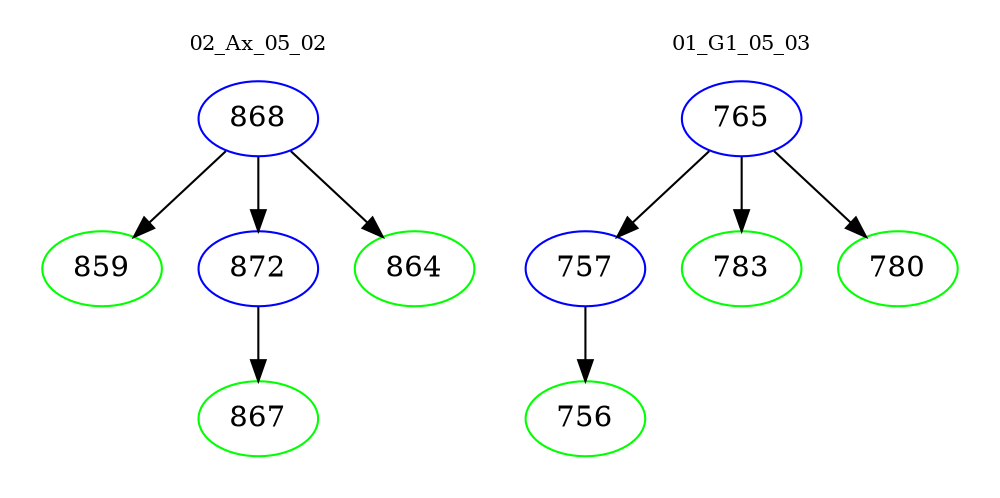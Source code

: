 digraph{
subgraph cluster_0 {
color = white
label = "02_Ax_05_02";
fontsize=10;
T0_868 [label="868", color="blue"]
T0_868 -> T0_859 [color="black"]
T0_859 [label="859", color="green"]
T0_868 -> T0_872 [color="black"]
T0_872 [label="872", color="blue"]
T0_872 -> T0_867 [color="black"]
T0_867 [label="867", color="green"]
T0_868 -> T0_864 [color="black"]
T0_864 [label="864", color="green"]
}
subgraph cluster_1 {
color = white
label = "01_G1_05_03";
fontsize=10;
T1_765 [label="765", color="blue"]
T1_765 -> T1_757 [color="black"]
T1_757 [label="757", color="blue"]
T1_757 -> T1_756 [color="black"]
T1_756 [label="756", color="green"]
T1_765 -> T1_783 [color="black"]
T1_783 [label="783", color="green"]
T1_765 -> T1_780 [color="black"]
T1_780 [label="780", color="green"]
}
}
